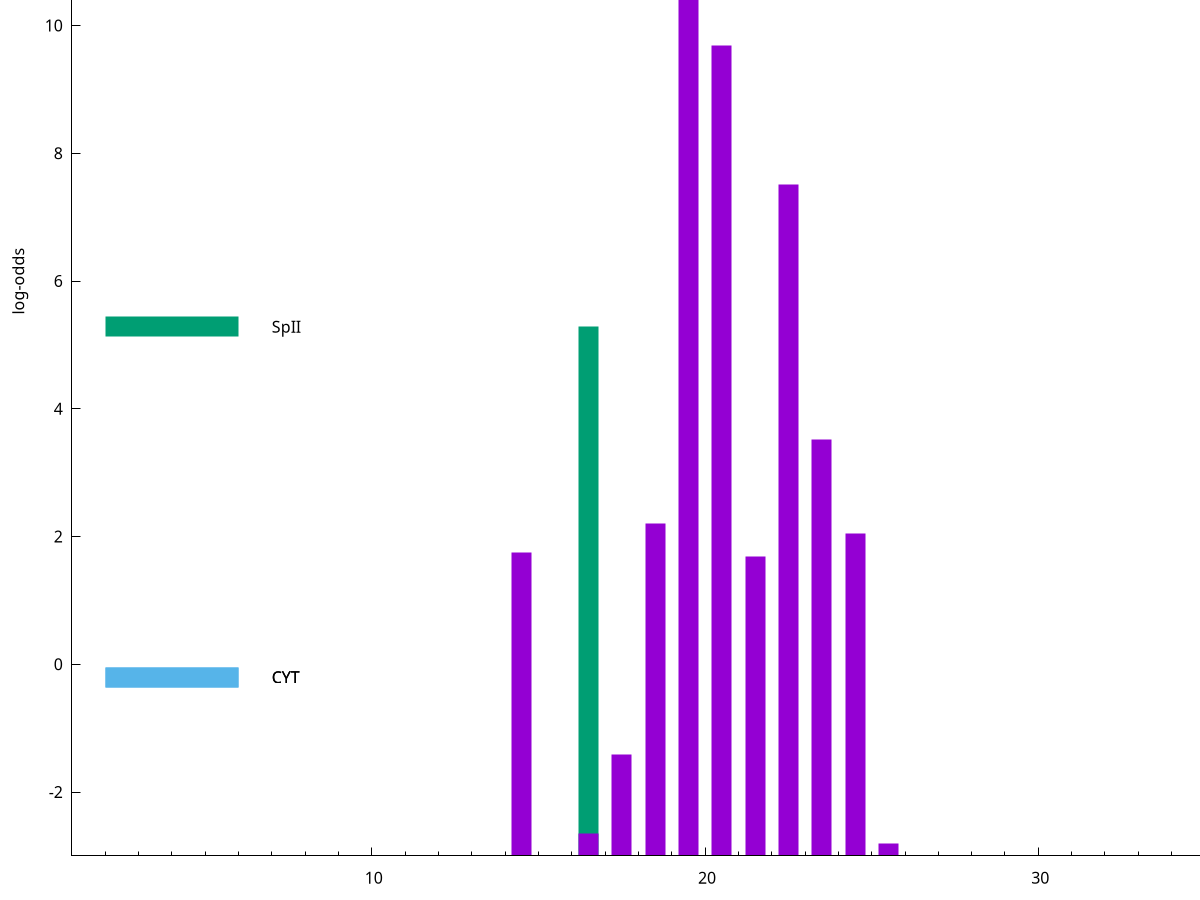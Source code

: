 set title "LipoP predictions for SRR5666568.gff"
set size 2., 1.4
set xrange [1:70] 
set mxtics 10
set yrange [-3:15]
set y2range [0:18]
set ylabel "log-odds"
set term postscript eps color solid "Helvetica" 30
set output "SRR5666568.gff375.eps"
set arrow from 2,12.8267 to 6,12.8267 nohead lt 1 lw 20
set label "SpI" at 7,12.8267
set arrow from 2,5.28542 to 6,5.28542 nohead lt 2 lw 20
set label "SpII" at 7,5.28542
set arrow from 2,-0.200913 to 6,-0.200913 nohead lt 3 lw 20
set label "CYT" at 7,-0.200913
set arrow from 2,-0.200913 to 6,-0.200913 nohead lt 3 lw 20
set label "CYT" at 7,-0.200913
set arrow from 2,12.8267 to 6,12.8267 nohead lt 1 lw 20
set label "SpI" at 7,12.8267
# NOTE: The scores below are the log-odds scores with the threshold
# NOTE: subtracted (a hack to make gnuplot make the histogram all
# NOTE: look nice).
plot "-" axes x1y2 title "" with impulses lt 2 lw 20, "-" axes x1y2 title "" with impulses lt 1 lw 20
16.500000 8.285420
e
19.500000 15.604800
20.500000 12.687520
22.500000 10.520220
23.500000 6.518370
18.500000 5.212100
24.500000 5.042350
14.500000 4.745580
21.500000 4.694260
17.500000 1.584760
16.500000 0.345660
25.500000 0.194320
e
exit
